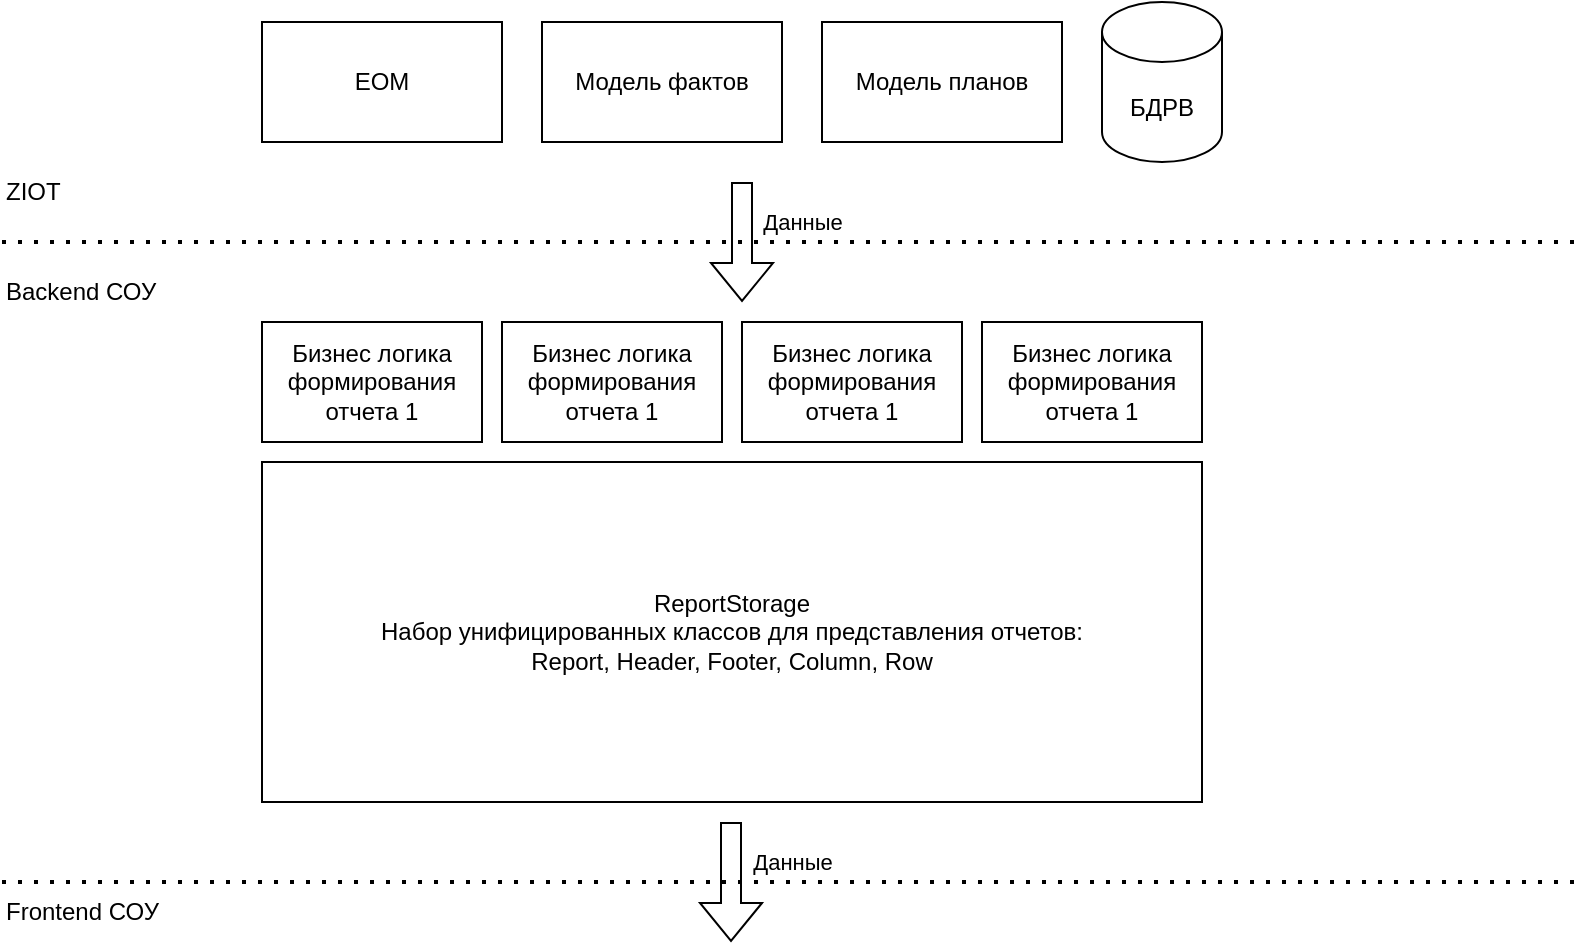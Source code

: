 <mxfile version="20.8.23" type="github">
  <diagram name="Страница 1" id="fKqOjSuukLFQEkXzYm4n">
    <mxGraphModel dx="794" dy="547" grid="1" gridSize="10" guides="1" tooltips="1" connect="1" arrows="1" fold="1" page="1" pageScale="1" pageWidth="827" pageHeight="1169" math="0" shadow="0">
      <root>
        <mxCell id="0" />
        <mxCell id="1" parent="0" />
        <mxCell id="5YQWLy8omhDsQ3KZEHmy-1" value="" style="endArrow=none;dashed=1;html=1;dashPattern=1 3;strokeWidth=2;rounded=0;" edge="1" parent="1">
          <mxGeometry width="50" height="50" relative="1" as="geometry">
            <mxPoint x="10" y="240" as="sourcePoint" />
            <mxPoint x="800" y="240" as="targetPoint" />
          </mxGeometry>
        </mxCell>
        <mxCell id="5YQWLy8omhDsQ3KZEHmy-2" value="БДРВ" style="shape=cylinder3;whiteSpace=wrap;html=1;boundedLbl=1;backgroundOutline=1;size=15;" vertex="1" parent="1">
          <mxGeometry x="560" y="120" width="60" height="80" as="geometry" />
        </mxCell>
        <mxCell id="5YQWLy8omhDsQ3KZEHmy-4" value="Модель планов" style="rounded=0;whiteSpace=wrap;html=1;" vertex="1" parent="1">
          <mxGeometry x="420" y="130" width="120" height="60" as="geometry" />
        </mxCell>
        <mxCell id="5YQWLy8omhDsQ3KZEHmy-5" value="Модель фактов" style="rounded=0;whiteSpace=wrap;html=1;" vertex="1" parent="1">
          <mxGeometry x="280" y="130" width="120" height="60" as="geometry" />
        </mxCell>
        <mxCell id="5YQWLy8omhDsQ3KZEHmy-6" value="ЕОМ" style="rounded=0;whiteSpace=wrap;html=1;" vertex="1" parent="1">
          <mxGeometry x="140" y="130" width="120" height="60" as="geometry" />
        </mxCell>
        <mxCell id="5YQWLy8omhDsQ3KZEHmy-7" value="ZIOT" style="text;html=1;strokeColor=none;fillColor=none;align=left;verticalAlign=middle;whiteSpace=wrap;rounded=0;" vertex="1" parent="1">
          <mxGeometry x="10" y="200" width="50" height="30" as="geometry" />
        </mxCell>
        <mxCell id="5YQWLy8omhDsQ3KZEHmy-8" value="Backend СОУ" style="text;html=1;strokeColor=none;fillColor=none;align=left;verticalAlign=middle;whiteSpace=wrap;rounded=0;" vertex="1" parent="1">
          <mxGeometry x="10" y="250" width="90" height="30" as="geometry" />
        </mxCell>
        <mxCell id="5YQWLy8omhDsQ3KZEHmy-9" value="Бизнес логика формирования отчета 1" style="rounded=0;whiteSpace=wrap;html=1;" vertex="1" parent="1">
          <mxGeometry x="140" y="280" width="110" height="60" as="geometry" />
        </mxCell>
        <mxCell id="5YQWLy8omhDsQ3KZEHmy-10" value="Бизнес логика формирования отчета 1" style="rounded=0;whiteSpace=wrap;html=1;" vertex="1" parent="1">
          <mxGeometry x="260" y="280" width="110" height="60" as="geometry" />
        </mxCell>
        <mxCell id="5YQWLy8omhDsQ3KZEHmy-11" value="Бизнес логика формирования отчета 1" style="rounded=0;whiteSpace=wrap;html=1;" vertex="1" parent="1">
          <mxGeometry x="380" y="280" width="110" height="60" as="geometry" />
        </mxCell>
        <mxCell id="5YQWLy8omhDsQ3KZEHmy-12" value="Бизнес логика формирования отчета 1" style="rounded=0;whiteSpace=wrap;html=1;" vertex="1" parent="1">
          <mxGeometry x="500" y="280" width="110" height="60" as="geometry" />
        </mxCell>
        <mxCell id="5YQWLy8omhDsQ3KZEHmy-13" value="Данные" style="shape=flexArrow;endArrow=classic;html=1;rounded=0;" edge="1" parent="1">
          <mxGeometry x="-0.333" y="30" width="50" height="50" relative="1" as="geometry">
            <mxPoint x="380" y="210" as="sourcePoint" />
            <mxPoint x="380" y="270" as="targetPoint" />
            <mxPoint as="offset" />
          </mxGeometry>
        </mxCell>
        <mxCell id="5YQWLy8omhDsQ3KZEHmy-16" value="ReportStorage&lt;br&gt;Набор унифицированных классов для представления отчетов:&lt;br&gt;Report, Header, Footer, Column, Row" style="rounded=0;whiteSpace=wrap;html=1;" vertex="1" parent="1">
          <mxGeometry x="140" y="350" width="470" height="170" as="geometry" />
        </mxCell>
        <mxCell id="5YQWLy8omhDsQ3KZEHmy-17" value="" style="endArrow=none;dashed=1;html=1;dashPattern=1 3;strokeWidth=2;rounded=0;" edge="1" parent="1">
          <mxGeometry width="50" height="50" relative="1" as="geometry">
            <mxPoint x="10" y="560" as="sourcePoint" />
            <mxPoint x="800" y="560" as="targetPoint" />
          </mxGeometry>
        </mxCell>
        <mxCell id="5YQWLy8omhDsQ3KZEHmy-18" value="Frontend СОУ" style="text;html=1;strokeColor=none;fillColor=none;align=left;verticalAlign=middle;whiteSpace=wrap;rounded=0;" vertex="1" parent="1">
          <mxGeometry x="10" y="560" width="90" height="30" as="geometry" />
        </mxCell>
        <mxCell id="5YQWLy8omhDsQ3KZEHmy-19" value="Данные" style="shape=flexArrow;endArrow=classic;html=1;rounded=0;" edge="1" parent="1">
          <mxGeometry x="-0.333" y="30" width="50" height="50" relative="1" as="geometry">
            <mxPoint x="374.5" y="530" as="sourcePoint" />
            <mxPoint x="374.5" y="590" as="targetPoint" />
            <mxPoint as="offset" />
          </mxGeometry>
        </mxCell>
      </root>
    </mxGraphModel>
  </diagram>
</mxfile>
